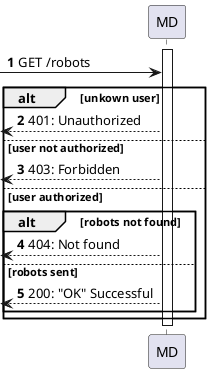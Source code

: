 @startuml
autonumber


participant "MD" as mdr


activate mdr

    [-> mdr: GET /robots
    alt unkown user
            [<-- mdr  : 401: Unauthorized
        else user not authorized
            [<-- mdr  : 403: Forbidden
        else user authorized


    alt robots not found
        [<-- mdr  : 404: Not found
    else robots sent
        [<-- mdr  : 200: "OK" Successful
    end

    end

deactivate mdr
@enduml
